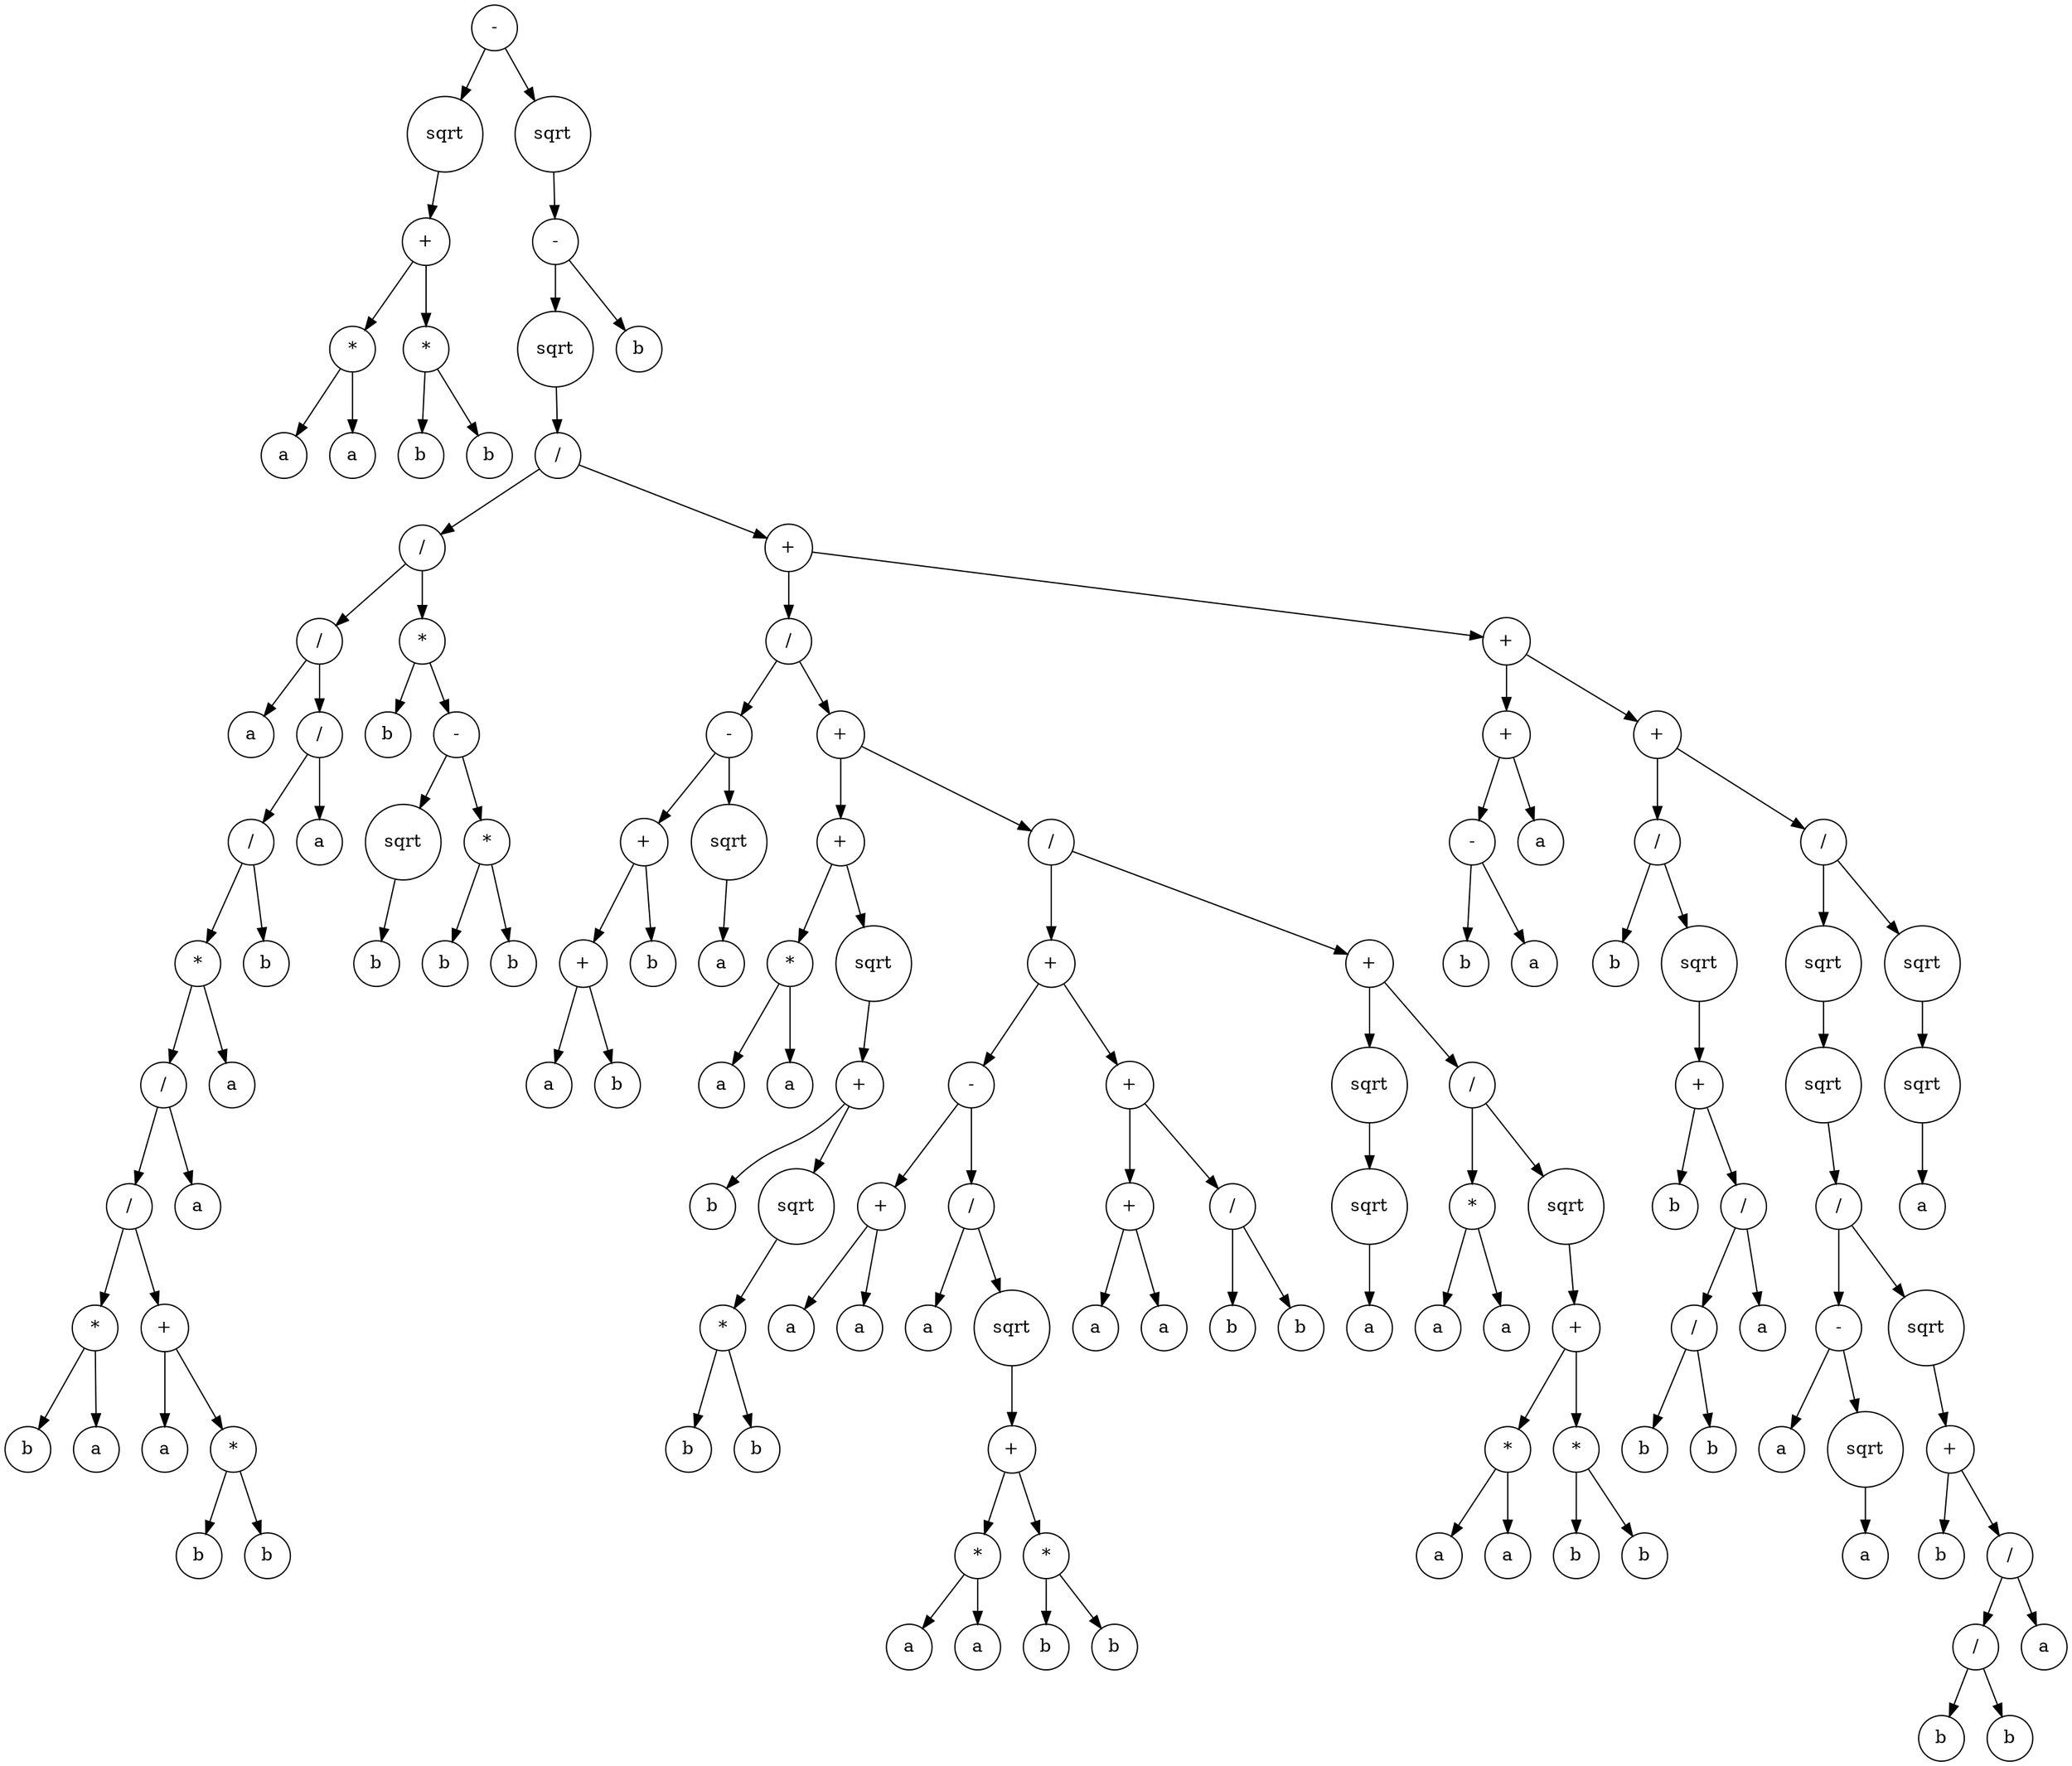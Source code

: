 digraph g {
graph [ordering=out];
node [shape=circle];
n[label = "-"];
n0[label = "sqrt"];
n00[label = "+"];
n000[label = "*"];
n0000[label = "a"];
n000 -> n0000;
n0001[label = "a"];
n000 -> n0001;
n00 -> n000;
n001[label = "*"];
n0010[label = "b"];
n001 -> n0010;
n0011[label = "b"];
n001 -> n0011;
n00 -> n001;
n0 -> n00;
n -> n0;
n1[label = "sqrt"];
n10[label = "-"];
n100[label = "sqrt"];
n1000[label = "/"];
n10000[label = "/"];
n100000[label = "/"];
n1000000[label = "a"];
n100000 -> n1000000;
n1000001[label = "/"];
n10000010[label = "/"];
n100000100[label = "*"];
n1000001000[label = "/"];
n10000010000[label = "/"];
n100000100000[label = "*"];
n1000001000000[label = "b"];
n100000100000 -> n1000001000000;
n1000001000001[label = "a"];
n100000100000 -> n1000001000001;
n10000010000 -> n100000100000;
n100000100001[label = "+"];
n1000001000010[label = "a"];
n100000100001 -> n1000001000010;
n1000001000011[label = "*"];
n10000010000110[label = "b"];
n1000001000011 -> n10000010000110;
n10000010000111[label = "b"];
n1000001000011 -> n10000010000111;
n100000100001 -> n1000001000011;
n10000010000 -> n100000100001;
n1000001000 -> n10000010000;
n10000010001[label = "a"];
n1000001000 -> n10000010001;
n100000100 -> n1000001000;
n1000001001[label = "a"];
n100000100 -> n1000001001;
n10000010 -> n100000100;
n100000101[label = "b"];
n10000010 -> n100000101;
n1000001 -> n10000010;
n10000011[label = "a"];
n1000001 -> n10000011;
n100000 -> n1000001;
n10000 -> n100000;
n100001[label = "*"];
n1000010[label = "b"];
n100001 -> n1000010;
n1000011[label = "-"];
n10000110[label = "sqrt"];
n100001100[label = "b"];
n10000110 -> n100001100;
n1000011 -> n10000110;
n10000111[label = "*"];
n100001110[label = "b"];
n10000111 -> n100001110;
n100001111[label = "b"];
n10000111 -> n100001111;
n1000011 -> n10000111;
n100001 -> n1000011;
n10000 -> n100001;
n1000 -> n10000;
n10001[label = "+"];
n100010[label = "/"];
n1000100[label = "-"];
n10001000[label = "+"];
n100010000[label = "+"];
n1000100000[label = "a"];
n100010000 -> n1000100000;
n1000100001[label = "b"];
n100010000 -> n1000100001;
n10001000 -> n100010000;
n100010001[label = "b"];
n10001000 -> n100010001;
n1000100 -> n10001000;
n10001001[label = "sqrt"];
n100010010[label = "a"];
n10001001 -> n100010010;
n1000100 -> n10001001;
n100010 -> n1000100;
n1000101[label = "+"];
n10001010[label = "+"];
n100010100[label = "*"];
n1000101000[label = "a"];
n100010100 -> n1000101000;
n1000101001[label = "a"];
n100010100 -> n1000101001;
n10001010 -> n100010100;
n100010101[label = "sqrt"];
n1000101010[label = "+"];
n10001010100[label = "b"];
n1000101010 -> n10001010100;
n10001010101[label = "sqrt"];
n100010101010[label = "*"];
n1000101010100[label = "b"];
n100010101010 -> n1000101010100;
n1000101010101[label = "b"];
n100010101010 -> n1000101010101;
n10001010101 -> n100010101010;
n1000101010 -> n10001010101;
n100010101 -> n1000101010;
n10001010 -> n100010101;
n1000101 -> n10001010;
n10001011[label = "/"];
n100010110[label = "+"];
n1000101100[label = "-"];
n10001011000[label = "+"];
n100010110000[label = "a"];
n10001011000 -> n100010110000;
n100010110001[label = "a"];
n10001011000 -> n100010110001;
n1000101100 -> n10001011000;
n10001011001[label = "/"];
n100010110010[label = "a"];
n10001011001 -> n100010110010;
n100010110011[label = "sqrt"];
n1000101100110[label = "+"];
n10001011001100[label = "*"];
n100010110011000[label = "a"];
n10001011001100 -> n100010110011000;
n100010110011001[label = "a"];
n10001011001100 -> n100010110011001;
n1000101100110 -> n10001011001100;
n10001011001101[label = "*"];
n100010110011010[label = "b"];
n10001011001101 -> n100010110011010;
n100010110011011[label = "b"];
n10001011001101 -> n100010110011011;
n1000101100110 -> n10001011001101;
n100010110011 -> n1000101100110;
n10001011001 -> n100010110011;
n1000101100 -> n10001011001;
n100010110 -> n1000101100;
n1000101101[label = "+"];
n10001011010[label = "+"];
n100010110100[label = "a"];
n10001011010 -> n100010110100;
n100010110101[label = "a"];
n10001011010 -> n100010110101;
n1000101101 -> n10001011010;
n10001011011[label = "/"];
n100010110110[label = "b"];
n10001011011 -> n100010110110;
n100010110111[label = "b"];
n10001011011 -> n100010110111;
n1000101101 -> n10001011011;
n100010110 -> n1000101101;
n10001011 -> n100010110;
n100010111[label = "+"];
n1000101110[label = "sqrt"];
n10001011100[label = "sqrt"];
n100010111000[label = "a"];
n10001011100 -> n100010111000;
n1000101110 -> n10001011100;
n100010111 -> n1000101110;
n1000101111[label = "/"];
n10001011110[label = "*"];
n100010111100[label = "a"];
n10001011110 -> n100010111100;
n100010111101[label = "a"];
n10001011110 -> n100010111101;
n1000101111 -> n10001011110;
n10001011111[label = "sqrt"];
n100010111110[label = "+"];
n1000101111100[label = "*"];
n10001011111000[label = "a"];
n1000101111100 -> n10001011111000;
n10001011111001[label = "a"];
n1000101111100 -> n10001011111001;
n100010111110 -> n1000101111100;
n1000101111101[label = "*"];
n10001011111010[label = "b"];
n1000101111101 -> n10001011111010;
n10001011111011[label = "b"];
n1000101111101 -> n10001011111011;
n100010111110 -> n1000101111101;
n10001011111 -> n100010111110;
n1000101111 -> n10001011111;
n100010111 -> n1000101111;
n10001011 -> n100010111;
n1000101 -> n10001011;
n100010 -> n1000101;
n10001 -> n100010;
n100011[label = "+"];
n1000110[label = "+"];
n10001100[label = "-"];
n100011000[label = "b"];
n10001100 -> n100011000;
n100011001[label = "a"];
n10001100 -> n100011001;
n1000110 -> n10001100;
n10001101[label = "a"];
n1000110 -> n10001101;
n100011 -> n1000110;
n1000111[label = "+"];
n10001110[label = "/"];
n100011100[label = "b"];
n10001110 -> n100011100;
n100011101[label = "sqrt"];
n1000111010[label = "+"];
n10001110100[label = "b"];
n1000111010 -> n10001110100;
n10001110101[label = "/"];
n100011101010[label = "/"];
n1000111010100[label = "b"];
n100011101010 -> n1000111010100;
n1000111010101[label = "b"];
n100011101010 -> n1000111010101;
n10001110101 -> n100011101010;
n100011101011[label = "a"];
n10001110101 -> n100011101011;
n1000111010 -> n10001110101;
n100011101 -> n1000111010;
n10001110 -> n100011101;
n1000111 -> n10001110;
n10001111[label = "/"];
n100011110[label = "sqrt"];
n1000111100[label = "sqrt"];
n10001111000[label = "/"];
n100011110000[label = "-"];
n1000111100000[label = "a"];
n100011110000 -> n1000111100000;
n1000111100001[label = "sqrt"];
n10001111000010[label = "a"];
n1000111100001 -> n10001111000010;
n100011110000 -> n1000111100001;
n10001111000 -> n100011110000;
n100011110001[label = "sqrt"];
n1000111100010[label = "+"];
n10001111000100[label = "b"];
n1000111100010 -> n10001111000100;
n10001111000101[label = "/"];
n100011110001010[label = "/"];
n1000111100010100[label = "b"];
n100011110001010 -> n1000111100010100;
n1000111100010101[label = "b"];
n100011110001010 -> n1000111100010101;
n10001111000101 -> n100011110001010;
n100011110001011[label = "a"];
n10001111000101 -> n100011110001011;
n1000111100010 -> n10001111000101;
n100011110001 -> n1000111100010;
n10001111000 -> n100011110001;
n1000111100 -> n10001111000;
n100011110 -> n1000111100;
n10001111 -> n100011110;
n100011111[label = "sqrt"];
n1000111110[label = "sqrt"];
n10001111100[label = "a"];
n1000111110 -> n10001111100;
n100011111 -> n1000111110;
n10001111 -> n100011111;
n1000111 -> n10001111;
n100011 -> n1000111;
n10001 -> n100011;
n1000 -> n10001;
n100 -> n1000;
n10 -> n100;
n101[label = "b"];
n10 -> n101;
n1 -> n10;
n -> n1;
}
